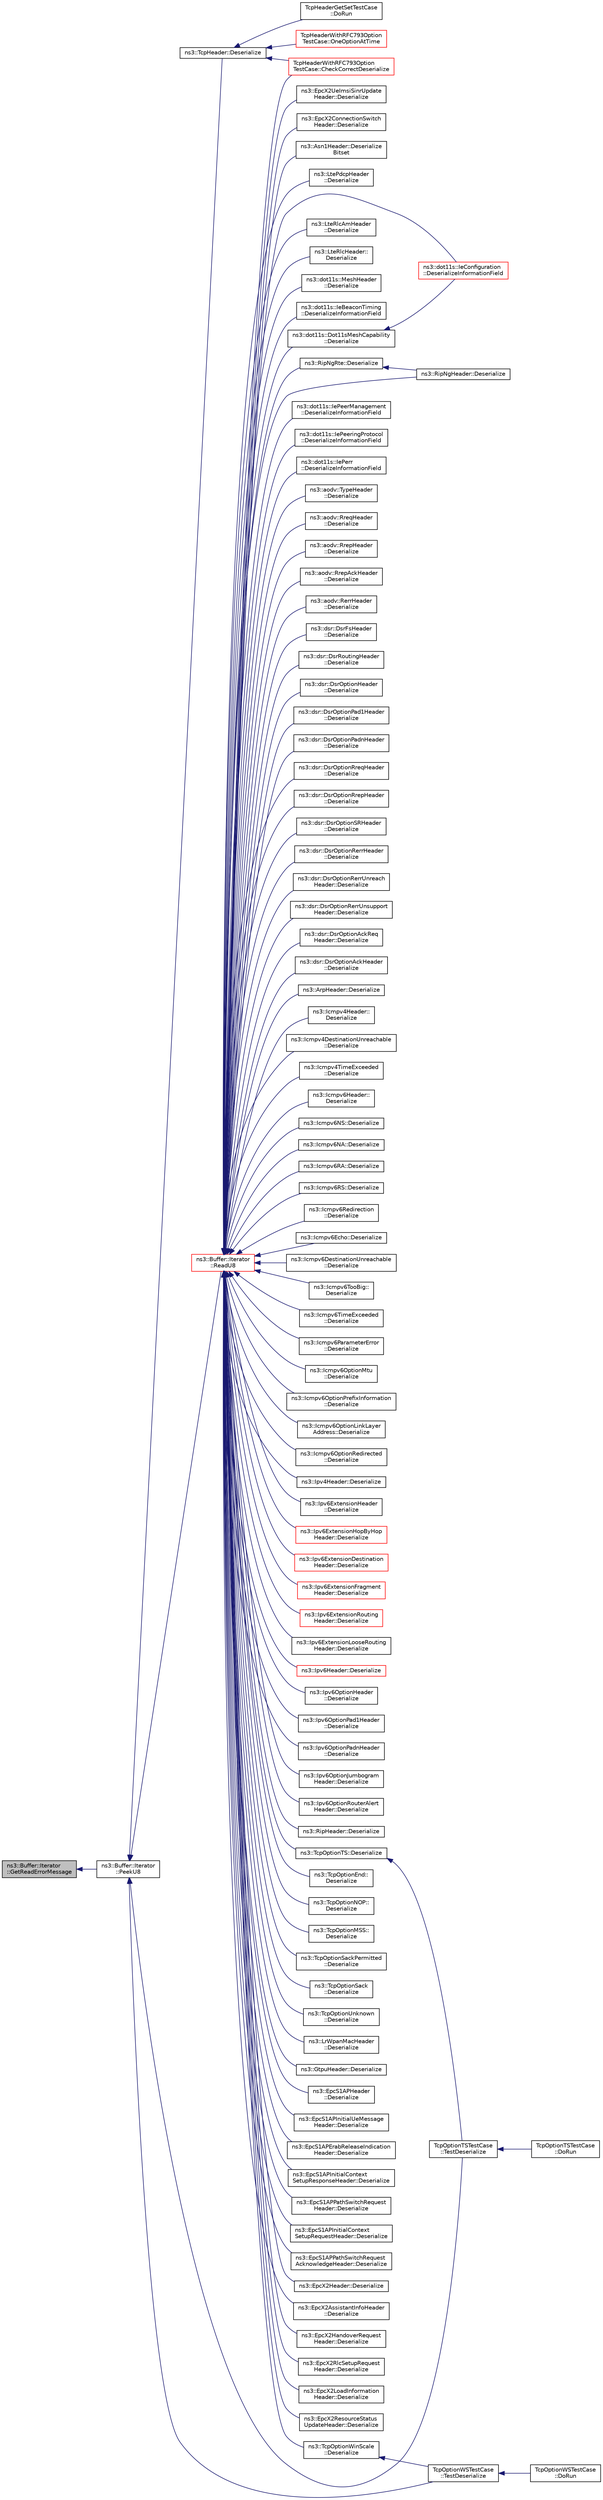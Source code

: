 digraph "ns3::Buffer::Iterator::GetReadErrorMessage"
{
  edge [fontname="Helvetica",fontsize="10",labelfontname="Helvetica",labelfontsize="10"];
  node [fontname="Helvetica",fontsize="10",shape=record];
  rankdir="LR";
  Node1 [label="ns3::Buffer::Iterator\l::GetReadErrorMessage",height=0.2,width=0.4,color="black", fillcolor="grey75", style="filled", fontcolor="black"];
  Node1 -> Node2 [dir="back",color="midnightblue",fontsize="10",style="solid"];
  Node2 [label="ns3::Buffer::Iterator\l::PeekU8",height=0.2,width=0.4,color="black", fillcolor="white", style="filled",URL="$d0/daf/classns3_1_1Buffer_1_1Iterator.html#aeba1e13bebc9775be31e37baf9e75a73"];
  Node2 -> Node3 [dir="back",color="midnightblue",fontsize="10",style="solid"];
  Node3 [label="ns3::TcpHeader::Deserialize",height=0.2,width=0.4,color="black", fillcolor="white", style="filled",URL="$d0/d46/classns3_1_1TcpHeader.html#ac9ebbec6f00c4d7d040c1d68dbe8c793"];
  Node3 -> Node4 [dir="back",color="midnightblue",fontsize="10",style="solid"];
  Node4 [label="TcpHeaderGetSetTestCase\l::DoRun",height=0.2,width=0.4,color="black", fillcolor="white", style="filled",URL="$d0/d33/classTcpHeaderGetSetTestCase.html#ae5c6a3e802b8648d197d5a22509acf49",tooltip="Implementation to actually run this TestCase. "];
  Node3 -> Node5 [dir="back",color="midnightblue",fontsize="10",style="solid"];
  Node5 [label="TcpHeaderWithRFC793Option\lTestCase::CheckCorrectDeserialize",height=0.2,width=0.4,color="red", fillcolor="white", style="filled",URL="$d6/d39/classTcpHeaderWithRFC793OptionTestCase.html#ad8478f3d6d33caa92f933389f8d8419b",tooltip="Check the correct header deserialization. "];
  Node3 -> Node6 [dir="back",color="midnightblue",fontsize="10",style="solid"];
  Node6 [label="TcpHeaderWithRFC793Option\lTestCase::OneOptionAtTime",height=0.2,width=0.4,color="red", fillcolor="white", style="filled",URL="$d6/d39/classTcpHeaderWithRFC793OptionTestCase.html#a4f736353f198886b49418a84756e48de",tooltip="Check an header with only one kind of option. "];
  Node2 -> Node7 [dir="back",color="midnightblue",fontsize="10",style="solid"];
  Node7 [label="TcpOptionWSTestCase\l::TestDeserialize",height=0.2,width=0.4,color="black", fillcolor="white", style="filled",URL="$dc/dd4/classTcpOptionWSTestCase.html#a345cb1defb9412d11084af2c99bd32e9",tooltip="Deserialization test. "];
  Node7 -> Node8 [dir="back",color="midnightblue",fontsize="10",style="solid"];
  Node8 [label="TcpOptionWSTestCase\l::DoRun",height=0.2,width=0.4,color="black", fillcolor="white", style="filled",URL="$dc/dd4/classTcpOptionWSTestCase.html#ade54e1b2acc4fe1ba2cb80dee7a35b78",tooltip="Implementation to actually run this TestCase. "];
  Node2 -> Node9 [dir="back",color="midnightblue",fontsize="10",style="solid"];
  Node9 [label="TcpOptionTSTestCase\l::TestDeserialize",height=0.2,width=0.4,color="black", fillcolor="white", style="filled",URL="$d9/d80/classTcpOptionTSTestCase.html#aadd81683ca04ef16306e8571c67dcf65",tooltip="Deserialization test. "];
  Node9 -> Node10 [dir="back",color="midnightblue",fontsize="10",style="solid"];
  Node10 [label="TcpOptionTSTestCase\l::DoRun",height=0.2,width=0.4,color="black", fillcolor="white", style="filled",URL="$d9/d80/classTcpOptionTSTestCase.html#a53011c31faadadd5da00292ee7544b35",tooltip="Implementation to actually run this TestCase. "];
  Node2 -> Node11 [dir="back",color="midnightblue",fontsize="10",style="solid"];
  Node11 [label="ns3::Buffer::Iterator\l::ReadU8",height=0.2,width=0.4,color="red", fillcolor="white", style="filled",URL="$d0/daf/classns3_1_1Buffer_1_1Iterator.html#a7d7d5299e27ecf41aef37e315984ad5a"];
  Node11 -> Node12 [dir="back",color="midnightblue",fontsize="10",style="solid"];
  Node12 [label="ns3::aodv::TypeHeader\l::Deserialize",height=0.2,width=0.4,color="black", fillcolor="white", style="filled",URL="$d7/d53/classns3_1_1aodv_1_1TypeHeader.html#a1008c3c92926976b0bcf863508f0073a"];
  Node11 -> Node13 [dir="back",color="midnightblue",fontsize="10",style="solid"];
  Node13 [label="ns3::aodv::RreqHeader\l::Deserialize",height=0.2,width=0.4,color="black", fillcolor="white", style="filled",URL="$db/d7d/classns3_1_1aodv_1_1RreqHeader.html#a088f14d7f2fc75ee53fb03b689fc9443"];
  Node11 -> Node14 [dir="back",color="midnightblue",fontsize="10",style="solid"];
  Node14 [label="ns3::aodv::RrepHeader\l::Deserialize",height=0.2,width=0.4,color="black", fillcolor="white", style="filled",URL="$df/d54/classns3_1_1aodv_1_1RrepHeader.html#a04a25ec636230a30d39bff020569f129"];
  Node11 -> Node15 [dir="back",color="midnightblue",fontsize="10",style="solid"];
  Node15 [label="ns3::aodv::RrepAckHeader\l::Deserialize",height=0.2,width=0.4,color="black", fillcolor="white", style="filled",URL="$d7/d46/classns3_1_1aodv_1_1RrepAckHeader.html#a1283b1b1b365a0c8fb67cc327dec46d7"];
  Node11 -> Node16 [dir="back",color="midnightblue",fontsize="10",style="solid"];
  Node16 [label="ns3::aodv::RerrHeader\l::Deserialize",height=0.2,width=0.4,color="black", fillcolor="white", style="filled",URL="$d2/df8/classns3_1_1aodv_1_1RerrHeader.html#a6b1816ffe9a9cc9d4f4eb57f25780472"];
  Node11 -> Node17 [dir="back",color="midnightblue",fontsize="10",style="solid"];
  Node17 [label="ns3::dsr::DsrFsHeader\l::Deserialize",height=0.2,width=0.4,color="black", fillcolor="white", style="filled",URL="$dc/dc2/classns3_1_1dsr_1_1DsrFsHeader.html#acb5736dd005d323eefae5cc9db9eb5b9",tooltip="Deserialize the packet. "];
  Node11 -> Node18 [dir="back",color="midnightblue",fontsize="10",style="solid"];
  Node18 [label="ns3::dsr::DsrRoutingHeader\l::Deserialize",height=0.2,width=0.4,color="black", fillcolor="white", style="filled",URL="$dd/d47/classns3_1_1dsr_1_1DsrRoutingHeader.html#aa3440ffd0d425f8562e313aea165c433",tooltip="Deserialize the packet. "];
  Node11 -> Node19 [dir="back",color="midnightblue",fontsize="10",style="solid"];
  Node19 [label="ns3::dsr::DsrOptionHeader\l::Deserialize",height=0.2,width=0.4,color="black", fillcolor="white", style="filled",URL="$da/d3b/classns3_1_1dsr_1_1DsrOptionHeader.html#ab44c93c37011591950bb95730c1c5b06",tooltip="Deserialize the packet. "];
  Node11 -> Node20 [dir="back",color="midnightblue",fontsize="10",style="solid"];
  Node20 [label="ns3::dsr::DsrOptionPad1Header\l::Deserialize",height=0.2,width=0.4,color="black", fillcolor="white", style="filled",URL="$d2/d3f/classns3_1_1dsr_1_1DsrOptionPad1Header.html#ab040965b45b9e8d3485110e5dba1894f",tooltip="Deserialize the packet. "];
  Node11 -> Node21 [dir="back",color="midnightblue",fontsize="10",style="solid"];
  Node21 [label="ns3::dsr::DsrOptionPadnHeader\l::Deserialize",height=0.2,width=0.4,color="black", fillcolor="white", style="filled",URL="$df/df0/classns3_1_1dsr_1_1DsrOptionPadnHeader.html#aba1dc34ff93da84dc1a9db15134cd140",tooltip="Deserialize the packet. "];
  Node11 -> Node22 [dir="back",color="midnightblue",fontsize="10",style="solid"];
  Node22 [label="ns3::dsr::DsrOptionRreqHeader\l::Deserialize",height=0.2,width=0.4,color="black", fillcolor="white", style="filled",URL="$d9/d21/classns3_1_1dsr_1_1DsrOptionRreqHeader.html#a7cf6a4240408c554fe4ca6ea9b266651",tooltip="Deserialize the packet. "];
  Node11 -> Node23 [dir="back",color="midnightblue",fontsize="10",style="solid"];
  Node23 [label="ns3::dsr::DsrOptionRrepHeader\l::Deserialize",height=0.2,width=0.4,color="black", fillcolor="white", style="filled",URL="$d8/d40/classns3_1_1dsr_1_1DsrOptionRrepHeader.html#a712214d2e33913f631092ddaccfdb774",tooltip="Deserialize the packet. "];
  Node11 -> Node24 [dir="back",color="midnightblue",fontsize="10",style="solid"];
  Node24 [label="ns3::dsr::DsrOptionSRHeader\l::Deserialize",height=0.2,width=0.4,color="black", fillcolor="white", style="filled",URL="$dc/d0a/classns3_1_1dsr_1_1DsrOptionSRHeader.html#a83a9b996c0be40f74b61f8b56f82330e",tooltip="Deserialize the packet. "];
  Node11 -> Node25 [dir="back",color="midnightblue",fontsize="10",style="solid"];
  Node25 [label="ns3::dsr::DsrOptionRerrHeader\l::Deserialize",height=0.2,width=0.4,color="black", fillcolor="white", style="filled",URL="$d6/d26/classns3_1_1dsr_1_1DsrOptionRerrHeader.html#ab8bc84d5e10a371524ed37035db5dbec",tooltip="Deserialize the packet. "];
  Node11 -> Node26 [dir="back",color="midnightblue",fontsize="10",style="solid"];
  Node26 [label="ns3::dsr::DsrOptionRerrUnreach\lHeader::Deserialize",height=0.2,width=0.4,color="black", fillcolor="white", style="filled",URL="$d0/d90/classns3_1_1dsr_1_1DsrOptionRerrUnreachHeader.html#ab6cda2c6108b5a5076941b7f541ef320",tooltip="Deserialize the packet. "];
  Node11 -> Node27 [dir="back",color="midnightblue",fontsize="10",style="solid"];
  Node27 [label="ns3::dsr::DsrOptionRerrUnsupport\lHeader::Deserialize",height=0.2,width=0.4,color="black", fillcolor="white", style="filled",URL="$db/df8/classns3_1_1dsr_1_1DsrOptionRerrUnsupportHeader.html#ad568e52cacee0c67a43338e8838806a5",tooltip="Deserialize the packet. "];
  Node11 -> Node28 [dir="back",color="midnightblue",fontsize="10",style="solid"];
  Node28 [label="ns3::dsr::DsrOptionAckReq\lHeader::Deserialize",height=0.2,width=0.4,color="black", fillcolor="white", style="filled",URL="$de/de7/classns3_1_1dsr_1_1DsrOptionAckReqHeader.html#a5c7c9641d41346faf881a4d7df0f36c7",tooltip="Deserialize the packet. "];
  Node11 -> Node29 [dir="back",color="midnightblue",fontsize="10",style="solid"];
  Node29 [label="ns3::dsr::DsrOptionAckHeader\l::Deserialize",height=0.2,width=0.4,color="black", fillcolor="white", style="filled",URL="$db/d30/classns3_1_1dsr_1_1DsrOptionAckHeader.html#a0c7f637f03ac2f48cfabfd8f18671a39",tooltip="Deserialize the packet. "];
  Node11 -> Node30 [dir="back",color="midnightblue",fontsize="10",style="solid"];
  Node30 [label="ns3::ArpHeader::Deserialize",height=0.2,width=0.4,color="black", fillcolor="white", style="filled",URL="$db/d42/classns3_1_1ArpHeader.html#ac4ac02b6ff4125d41dfe52593f23718d"];
  Node11 -> Node31 [dir="back",color="midnightblue",fontsize="10",style="solid"];
  Node31 [label="ns3::Icmpv4Header::\lDeserialize",height=0.2,width=0.4,color="black", fillcolor="white", style="filled",URL="$d6/dde/classns3_1_1Icmpv4Header.html#a9993df289cc6aa4b6cf93bb91aa13024"];
  Node11 -> Node32 [dir="back",color="midnightblue",fontsize="10",style="solid"];
  Node32 [label="ns3::Icmpv4DestinationUnreachable\l::Deserialize",height=0.2,width=0.4,color="black", fillcolor="white", style="filled",URL="$d6/daf/classns3_1_1Icmpv4DestinationUnreachable.html#ab27e34a3e2436724ebb483d8acd58ea7"];
  Node11 -> Node33 [dir="back",color="midnightblue",fontsize="10",style="solid"];
  Node33 [label="ns3::Icmpv4TimeExceeded\l::Deserialize",height=0.2,width=0.4,color="black", fillcolor="white", style="filled",URL="$dc/de0/classns3_1_1Icmpv4TimeExceeded.html#a593880fbc22985333cbfb9def08aeca5"];
  Node11 -> Node34 [dir="back",color="midnightblue",fontsize="10",style="solid"];
  Node34 [label="ns3::Icmpv6Header::\lDeserialize",height=0.2,width=0.4,color="black", fillcolor="white", style="filled",URL="$d9/d73/classns3_1_1Icmpv6Header.html#a7507f363f31e23fb11ceb21aec6be469",tooltip="Deserialize the packet. "];
  Node11 -> Node35 [dir="back",color="midnightblue",fontsize="10",style="solid"];
  Node35 [label="ns3::Icmpv6NS::Deserialize",height=0.2,width=0.4,color="black", fillcolor="white", style="filled",URL="$d7/da5/classns3_1_1Icmpv6NS.html#aa2fa4464ead95a030997d55f1f023dc0",tooltip="Deserialize the packet. "];
  Node11 -> Node36 [dir="back",color="midnightblue",fontsize="10",style="solid"];
  Node36 [label="ns3::Icmpv6NA::Deserialize",height=0.2,width=0.4,color="black", fillcolor="white", style="filled",URL="$d2/de8/classns3_1_1Icmpv6NA.html#ade6ada5c42f4342a466139d75699718b",tooltip="Deserialize the packet. "];
  Node11 -> Node37 [dir="back",color="midnightblue",fontsize="10",style="solid"];
  Node37 [label="ns3::Icmpv6RA::Deserialize",height=0.2,width=0.4,color="black", fillcolor="white", style="filled",URL="$da/d73/classns3_1_1Icmpv6RA.html#a91908412f051db52bd63b7a0d01c1117",tooltip="Deserialize the packet. "];
  Node11 -> Node38 [dir="back",color="midnightblue",fontsize="10",style="solid"];
  Node38 [label="ns3::Icmpv6RS::Deserialize",height=0.2,width=0.4,color="black", fillcolor="white", style="filled",URL="$da/d2f/classns3_1_1Icmpv6RS.html#a9b7bf06890d0aa82bc87bf70cf6181dd",tooltip="Deserialize the packet. "];
  Node11 -> Node39 [dir="back",color="midnightblue",fontsize="10",style="solid"];
  Node39 [label="ns3::Icmpv6Redirection\l::Deserialize",height=0.2,width=0.4,color="black", fillcolor="white", style="filled",URL="$de/da3/classns3_1_1Icmpv6Redirection.html#abcfbc9f63e544250bb40c302c0537788",tooltip="Deserialize the packet. "];
  Node11 -> Node40 [dir="back",color="midnightblue",fontsize="10",style="solid"];
  Node40 [label="ns3::Icmpv6Echo::Deserialize",height=0.2,width=0.4,color="black", fillcolor="white", style="filled",URL="$d6/d5b/classns3_1_1Icmpv6Echo.html#ad3ce875667e23c4b406860d6d95c3385",tooltip="Deserialize the packet. "];
  Node11 -> Node41 [dir="back",color="midnightblue",fontsize="10",style="solid"];
  Node41 [label="ns3::Icmpv6DestinationUnreachable\l::Deserialize",height=0.2,width=0.4,color="black", fillcolor="white", style="filled",URL="$d1/deb/classns3_1_1Icmpv6DestinationUnreachable.html#aab4cce60f9e44ae3bdca60d7157c1cd1",tooltip="Deserialize the packet. "];
  Node11 -> Node42 [dir="back",color="midnightblue",fontsize="10",style="solid"];
  Node42 [label="ns3::Icmpv6TooBig::\lDeserialize",height=0.2,width=0.4,color="black", fillcolor="white", style="filled",URL="$d3/d1b/classns3_1_1Icmpv6TooBig.html#a2d0f077afd744d980a93fee1b5df93a4",tooltip="Deserialize the packet. "];
  Node11 -> Node43 [dir="back",color="midnightblue",fontsize="10",style="solid"];
  Node43 [label="ns3::Icmpv6TimeExceeded\l::Deserialize",height=0.2,width=0.4,color="black", fillcolor="white", style="filled",URL="$d5/db1/classns3_1_1Icmpv6TimeExceeded.html#aaa984e51f29224f2bddd776dae8154cf",tooltip="Deserialize the packet. "];
  Node11 -> Node44 [dir="back",color="midnightblue",fontsize="10",style="solid"];
  Node44 [label="ns3::Icmpv6ParameterError\l::Deserialize",height=0.2,width=0.4,color="black", fillcolor="white", style="filled",URL="$d8/dd7/classns3_1_1Icmpv6ParameterError.html#a9adc32f79c63175a9dde08e017746794",tooltip="Deserialize the packet. "];
  Node11 -> Node45 [dir="back",color="midnightblue",fontsize="10",style="solid"];
  Node45 [label="ns3::Icmpv6OptionMtu\l::Deserialize",height=0.2,width=0.4,color="black", fillcolor="white", style="filled",URL="$df/d6d/classns3_1_1Icmpv6OptionMtu.html#a047fb91d197554eeb1d3e56f8eb96912",tooltip="Deserialize the packet. "];
  Node11 -> Node46 [dir="back",color="midnightblue",fontsize="10",style="solid"];
  Node46 [label="ns3::Icmpv6OptionPrefixInformation\l::Deserialize",height=0.2,width=0.4,color="black", fillcolor="white", style="filled",URL="$d4/d74/classns3_1_1Icmpv6OptionPrefixInformation.html#a3b88da9dc8b4d1c75b4c89e8d7954f83",tooltip="Deserialize the packet. "];
  Node11 -> Node47 [dir="back",color="midnightblue",fontsize="10",style="solid"];
  Node47 [label="ns3::Icmpv6OptionLinkLayer\lAddress::Deserialize",height=0.2,width=0.4,color="black", fillcolor="white", style="filled",URL="$d5/dba/classns3_1_1Icmpv6OptionLinkLayerAddress.html#a84c1d39a00747d25defb642b7fbdb411",tooltip="Deserialize the packet. "];
  Node11 -> Node48 [dir="back",color="midnightblue",fontsize="10",style="solid"];
  Node48 [label="ns3::Icmpv6OptionRedirected\l::Deserialize",height=0.2,width=0.4,color="black", fillcolor="white", style="filled",URL="$d9/dac/classns3_1_1Icmpv6OptionRedirected.html#a14bb7113257521bbc15a9df4e0e134ba",tooltip="Deserialize the packet. "];
  Node11 -> Node49 [dir="back",color="midnightblue",fontsize="10",style="solid"];
  Node49 [label="ns3::Ipv4Header::Deserialize",height=0.2,width=0.4,color="black", fillcolor="white", style="filled",URL="$d9/df1/classns3_1_1Ipv4Header.html#a4c079e939ba868855ba1fab9e1b0e987"];
  Node11 -> Node50 [dir="back",color="midnightblue",fontsize="10",style="solid"];
  Node50 [label="ns3::Ipv6ExtensionHeader\l::Deserialize",height=0.2,width=0.4,color="black", fillcolor="white", style="filled",URL="$d5/d0e/classns3_1_1Ipv6ExtensionHeader.html#a20381aa4706f87bd373604ea53f3488f",tooltip="Deserialize the packet. "];
  Node11 -> Node51 [dir="back",color="midnightblue",fontsize="10",style="solid"];
  Node51 [label="ns3::Ipv6ExtensionHopByHop\lHeader::Deserialize",height=0.2,width=0.4,color="red", fillcolor="white", style="filled",URL="$d7/d39/classns3_1_1Ipv6ExtensionHopByHopHeader.html#af366694cbc19cd319d8e65700a06082f",tooltip="Deserialize the packet. "];
  Node11 -> Node52 [dir="back",color="midnightblue",fontsize="10",style="solid"];
  Node52 [label="ns3::Ipv6ExtensionDestination\lHeader::Deserialize",height=0.2,width=0.4,color="red", fillcolor="white", style="filled",URL="$d6/d65/classns3_1_1Ipv6ExtensionDestinationHeader.html#afb09b5d3221279bc1fcad100aa950947",tooltip="Deserialize the packet. "];
  Node11 -> Node53 [dir="back",color="midnightblue",fontsize="10",style="solid"];
  Node53 [label="ns3::Ipv6ExtensionFragment\lHeader::Deserialize",height=0.2,width=0.4,color="red", fillcolor="white", style="filled",URL="$dc/dde/classns3_1_1Ipv6ExtensionFragmentHeader.html#ac665209cceae832687c23c0c664e5a5d",tooltip="Deserialize the packet. "];
  Node11 -> Node54 [dir="back",color="midnightblue",fontsize="10",style="solid"];
  Node54 [label="ns3::Ipv6ExtensionRouting\lHeader::Deserialize",height=0.2,width=0.4,color="red", fillcolor="white", style="filled",URL="$d6/d67/classns3_1_1Ipv6ExtensionRoutingHeader.html#aa1084222d3efdae9d445ff8a5b00322a",tooltip="Deserialize the packet. "];
  Node11 -> Node55 [dir="back",color="midnightblue",fontsize="10",style="solid"];
  Node55 [label="ns3::Ipv6ExtensionLooseRouting\lHeader::Deserialize",height=0.2,width=0.4,color="black", fillcolor="white", style="filled",URL="$d4/d09/classns3_1_1Ipv6ExtensionLooseRoutingHeader.html#af1345d6ac6b777807f09c03471a4a635",tooltip="Deserialize the packet. "];
  Node11 -> Node56 [dir="back",color="midnightblue",fontsize="10",style="solid"];
  Node56 [label="ns3::Ipv6Header::Deserialize",height=0.2,width=0.4,color="red", fillcolor="white", style="filled",URL="$d8/d5d/classns3_1_1Ipv6Header.html#ad444d49877468f76bbc9ab1b50e9dd02",tooltip="Deserialize the packet. "];
  Node11 -> Node57 [dir="back",color="midnightblue",fontsize="10",style="solid"];
  Node57 [label="ns3::Ipv6OptionHeader\l::Deserialize",height=0.2,width=0.4,color="black", fillcolor="white", style="filled",URL="$de/d13/classns3_1_1Ipv6OptionHeader.html#a8645f1d17686431f177f7d5f3c38380e",tooltip="Deserialize the packet. "];
  Node11 -> Node58 [dir="back",color="midnightblue",fontsize="10",style="solid"];
  Node58 [label="ns3::Ipv6OptionPad1Header\l::Deserialize",height=0.2,width=0.4,color="black", fillcolor="white", style="filled",URL="$d1/dbf/classns3_1_1Ipv6OptionPad1Header.html#a88590ad835a1a40d88922dd21b42f0b3",tooltip="Deserialize the packet. "];
  Node11 -> Node59 [dir="back",color="midnightblue",fontsize="10",style="solid"];
  Node59 [label="ns3::Ipv6OptionPadnHeader\l::Deserialize",height=0.2,width=0.4,color="black", fillcolor="white", style="filled",URL="$dd/d2f/classns3_1_1Ipv6OptionPadnHeader.html#a11d0524b7407f22ab7dc2e618c7f810a",tooltip="Deserialize the packet. "];
  Node11 -> Node60 [dir="back",color="midnightblue",fontsize="10",style="solid"];
  Node60 [label="ns3::Ipv6OptionJumbogram\lHeader::Deserialize",height=0.2,width=0.4,color="black", fillcolor="white", style="filled",URL="$d0/db7/classns3_1_1Ipv6OptionJumbogramHeader.html#abbd293011adcb442cf53eaf61aa401c6",tooltip="Deserialize the packet. "];
  Node11 -> Node61 [dir="back",color="midnightblue",fontsize="10",style="solid"];
  Node61 [label="ns3::Ipv6OptionRouterAlert\lHeader::Deserialize",height=0.2,width=0.4,color="black", fillcolor="white", style="filled",URL="$d2/da8/classns3_1_1Ipv6OptionRouterAlertHeader.html#a41262149c996341e578a7c4afa32ed61",tooltip="Deserialize the packet. "];
  Node11 -> Node62 [dir="back",color="midnightblue",fontsize="10",style="solid"];
  Node62 [label="ns3::RipHeader::Deserialize",height=0.2,width=0.4,color="black", fillcolor="white", style="filled",URL="$d2/d41/classns3_1_1RipHeader.html#a92e568c6119343ba9ec17f9aff5c5167",tooltip="Deserialize the packet. "];
  Node11 -> Node63 [dir="back",color="midnightblue",fontsize="10",style="solid"];
  Node63 [label="ns3::RipNgRte::Deserialize",height=0.2,width=0.4,color="black", fillcolor="white", style="filled",URL="$d1/ded/classns3_1_1RipNgRte.html#af8ce951466606c60240d903940e2b397",tooltip="Deserialize the packet. "];
  Node63 -> Node64 [dir="back",color="midnightblue",fontsize="10",style="solid"];
  Node64 [label="ns3::RipNgHeader::Deserialize",height=0.2,width=0.4,color="black", fillcolor="white", style="filled",URL="$d8/d03/classns3_1_1RipNgHeader.html#ab6bd6911230599868747821f94e65588",tooltip="Deserialize the packet. "];
  Node11 -> Node64 [dir="back",color="midnightblue",fontsize="10",style="solid"];
  Node11 -> Node65 [dir="back",color="midnightblue",fontsize="10",style="solid"];
  Node65 [label="ns3::TcpOptionEnd::\lDeserialize",height=0.2,width=0.4,color="black", fillcolor="white", style="filled",URL="$d5/db0/classns3_1_1TcpOptionEnd.html#aaddbf35e875a772e30b1889354199574",tooltip="Deserialize the Option from a buffer iterator. "];
  Node11 -> Node66 [dir="back",color="midnightblue",fontsize="10",style="solid"];
  Node66 [label="ns3::TcpOptionNOP::\lDeserialize",height=0.2,width=0.4,color="black", fillcolor="white", style="filled",URL="$d7/d0f/classns3_1_1TcpOptionNOP.html#acaf185cfcb6112d20a4069ba52068c31",tooltip="Deserialize the Option from a buffer iterator. "];
  Node11 -> Node67 [dir="back",color="midnightblue",fontsize="10",style="solid"];
  Node67 [label="ns3::TcpOptionMSS::\lDeserialize",height=0.2,width=0.4,color="black", fillcolor="white", style="filled",URL="$d6/dcc/classns3_1_1TcpOptionMSS.html#aafc8691aa9a68e058098f956bbac1f39",tooltip="Deserialize the Option from a buffer iterator. "];
  Node11 -> Node68 [dir="back",color="midnightblue",fontsize="10",style="solid"];
  Node68 [label="ns3::TcpOptionSackPermitted\l::Deserialize",height=0.2,width=0.4,color="black", fillcolor="white", style="filled",URL="$d5/db9/classns3_1_1TcpOptionSackPermitted.html#aea01c85a14c4b799cddb58d786bdb3b0",tooltip="Deserialize the Option from a buffer iterator. "];
  Node11 -> Node69 [dir="back",color="midnightblue",fontsize="10",style="solid"];
  Node69 [label="ns3::TcpOptionSack\l::Deserialize",height=0.2,width=0.4,color="black", fillcolor="white", style="filled",URL="$d3/d3d/classns3_1_1TcpOptionSack.html#a8bc60b729045eb21b194d9ead50418e9",tooltip="Deserialize the Option from a buffer iterator. "];
  Node11 -> Node70 [dir="back",color="midnightblue",fontsize="10",style="solid"];
  Node70 [label="ns3::TcpOptionTS::Deserialize",height=0.2,width=0.4,color="black", fillcolor="white", style="filled",URL="$d0/dbe/classns3_1_1TcpOptionTS.html#ae71464d31dff111b7bb6bf3bd0bd43b3",tooltip="Deserialize the Option from a buffer iterator. "];
  Node70 -> Node9 [dir="back",color="midnightblue",fontsize="10",style="solid"];
  Node11 -> Node71 [dir="back",color="midnightblue",fontsize="10",style="solid"];
  Node71 [label="ns3::TcpOptionWinScale\l::Deserialize",height=0.2,width=0.4,color="black", fillcolor="white", style="filled",URL="$d6/df9/classns3_1_1TcpOptionWinScale.html#a9148d24a4497a28e1b99d2946ca56421",tooltip="Deserialize the Option from a buffer iterator. "];
  Node71 -> Node7 [dir="back",color="midnightblue",fontsize="10",style="solid"];
  Node11 -> Node72 [dir="back",color="midnightblue",fontsize="10",style="solid"];
  Node72 [label="ns3::TcpOptionUnknown\l::Deserialize",height=0.2,width=0.4,color="black", fillcolor="white", style="filled",URL="$df/dc6/classns3_1_1TcpOptionUnknown.html#ae6343958a6ce72ed9133677d1b43866b",tooltip="Deserialize the Option from a buffer iterator. "];
  Node11 -> Node5 [dir="back",color="midnightblue",fontsize="10",style="solid"];
  Node11 -> Node73 [dir="back",color="midnightblue",fontsize="10",style="solid"];
  Node73 [label="ns3::LrWpanMacHeader\l::Deserialize",height=0.2,width=0.4,color="black", fillcolor="white", style="filled",URL="$d8/db7/classns3_1_1LrWpanMacHeader.html#aab33c3f99445389aba5e08b45189c873"];
  Node11 -> Node74 [dir="back",color="midnightblue",fontsize="10",style="solid"];
  Node74 [label="ns3::GtpuHeader::Deserialize",height=0.2,width=0.4,color="black", fillcolor="white", style="filled",URL="$da/dd7/classns3_1_1GtpuHeader.html#a596afe8b38ef02b724ea20bd98733c1a"];
  Node11 -> Node75 [dir="back",color="midnightblue",fontsize="10",style="solid"];
  Node75 [label="ns3::EpcS1APHeader\l::Deserialize",height=0.2,width=0.4,color="black", fillcolor="white", style="filled",URL="$d8/d13/classns3_1_1EpcS1APHeader.html#a744f250feb1d75cf58ec04c2ca8d32f9"];
  Node11 -> Node76 [dir="back",color="midnightblue",fontsize="10",style="solid"];
  Node76 [label="ns3::EpcS1APInitialUeMessage\lHeader::Deserialize",height=0.2,width=0.4,color="black", fillcolor="white", style="filled",URL="$d3/d99/classns3_1_1EpcS1APInitialUeMessageHeader.html#a74d198c4856c95609d20484363e75591"];
  Node11 -> Node77 [dir="back",color="midnightblue",fontsize="10",style="solid"];
  Node77 [label="ns3::EpcS1APErabReleaseIndication\lHeader::Deserialize",height=0.2,width=0.4,color="black", fillcolor="white", style="filled",URL="$dc/dd0/classns3_1_1EpcS1APErabReleaseIndicationHeader.html#a36372fbdcd57de3a3f7ee8c5e3269021"];
  Node11 -> Node78 [dir="back",color="midnightblue",fontsize="10",style="solid"];
  Node78 [label="ns3::EpcS1APInitialContext\lSetupResponseHeader::Deserialize",height=0.2,width=0.4,color="black", fillcolor="white", style="filled",URL="$d0/de4/classns3_1_1EpcS1APInitialContextSetupResponseHeader.html#a75dba269a5c42762f530a7d731a77a15"];
  Node11 -> Node79 [dir="back",color="midnightblue",fontsize="10",style="solid"];
  Node79 [label="ns3::EpcS1APPathSwitchRequest\lHeader::Deserialize",height=0.2,width=0.4,color="black", fillcolor="white", style="filled",URL="$d1/dc9/classns3_1_1EpcS1APPathSwitchRequestHeader.html#a700df028f1953037b8243c2d9e6ba604"];
  Node11 -> Node80 [dir="back",color="midnightblue",fontsize="10",style="solid"];
  Node80 [label="ns3::EpcS1APInitialContext\lSetupRequestHeader::Deserialize",height=0.2,width=0.4,color="black", fillcolor="white", style="filled",URL="$de/d31/classns3_1_1EpcS1APInitialContextSetupRequestHeader.html#ae21622e00ebb8de41588e2798a76da9b"];
  Node11 -> Node81 [dir="back",color="midnightblue",fontsize="10",style="solid"];
  Node81 [label="ns3::EpcS1APPathSwitchRequest\lAcknowledgeHeader::Deserialize",height=0.2,width=0.4,color="black", fillcolor="white", style="filled",URL="$d0/d37/classns3_1_1EpcS1APPathSwitchRequestAcknowledgeHeader.html#ab487b927de1ce730d417cbc878b6ec6c"];
  Node11 -> Node82 [dir="back",color="midnightblue",fontsize="10",style="solid"];
  Node82 [label="ns3::EpcX2Header::Deserialize",height=0.2,width=0.4,color="black", fillcolor="white", style="filled",URL="$da/d09/classns3_1_1EpcX2Header.html#a82e58d8c30d9b8b58ee4ed8e61cffc52"];
  Node11 -> Node83 [dir="back",color="midnightblue",fontsize="10",style="solid"];
  Node83 [label="ns3::EpcX2AssistantInfoHeader\l::Deserialize",height=0.2,width=0.4,color="black", fillcolor="white", style="filled",URL="$dc/da7/classns3_1_1EpcX2AssistantInfoHeader.html#af56c3034b3963ab2c7bb7e0303761998"];
  Node11 -> Node84 [dir="back",color="midnightblue",fontsize="10",style="solid"];
  Node84 [label="ns3::EpcX2HandoverRequest\lHeader::Deserialize",height=0.2,width=0.4,color="black", fillcolor="white", style="filled",URL="$d7/db8/classns3_1_1EpcX2HandoverRequestHeader.html#ab7fe92cfc44a8726ea13dcd87c94ad45"];
  Node11 -> Node85 [dir="back",color="midnightblue",fontsize="10",style="solid"];
  Node85 [label="ns3::EpcX2RlcSetupRequest\lHeader::Deserialize",height=0.2,width=0.4,color="black", fillcolor="white", style="filled",URL="$d6/d69/classns3_1_1EpcX2RlcSetupRequestHeader.html#ab64b80db08357eeb22e736e43a4cc354"];
  Node11 -> Node86 [dir="back",color="midnightblue",fontsize="10",style="solid"];
  Node86 [label="ns3::EpcX2LoadInformation\lHeader::Deserialize",height=0.2,width=0.4,color="black", fillcolor="white", style="filled",URL="$d1/d66/classns3_1_1EpcX2LoadInformationHeader.html#aa437f42a2a2c53faa32596ce3e9cf287"];
  Node11 -> Node87 [dir="back",color="midnightblue",fontsize="10",style="solid"];
  Node87 [label="ns3::EpcX2ResourceStatus\lUpdateHeader::Deserialize",height=0.2,width=0.4,color="black", fillcolor="white", style="filled",URL="$db/d28/classns3_1_1EpcX2ResourceStatusUpdateHeader.html#a170d7fdf963b464d12e7df7a2146ef35"];
  Node11 -> Node88 [dir="back",color="midnightblue",fontsize="10",style="solid"];
  Node88 [label="ns3::EpcX2UeImsiSinrUpdate\lHeader::Deserialize",height=0.2,width=0.4,color="black", fillcolor="white", style="filled",URL="$d9/d16/classns3_1_1EpcX2UeImsiSinrUpdateHeader.html#a38f91452859d0982b1036c144dd92e8f"];
  Node11 -> Node89 [dir="back",color="midnightblue",fontsize="10",style="solid"];
  Node89 [label="ns3::EpcX2ConnectionSwitch\lHeader::Deserialize",height=0.2,width=0.4,color="black", fillcolor="white", style="filled",URL="$d5/df6/classns3_1_1EpcX2ConnectionSwitchHeader.html#ac8c9705aa6320cb49a5402867552c910"];
  Node11 -> Node90 [dir="back",color="midnightblue",fontsize="10",style="solid"];
  Node90 [label="ns3::Asn1Header::Deserialize\lBitset",height=0.2,width=0.4,color="black", fillcolor="white", style="filled",URL="$d4/d02/classns3_1_1Asn1Header.html#a018a0c9ee5c4d12e28cece97cc1a490a"];
  Node11 -> Node91 [dir="back",color="midnightblue",fontsize="10",style="solid"];
  Node91 [label="ns3::LtePdcpHeader\l::Deserialize",height=0.2,width=0.4,color="black", fillcolor="white", style="filled",URL="$de/d47/classns3_1_1LtePdcpHeader.html#a575d529e9229a6fc54227a01598b5661"];
  Node11 -> Node92 [dir="back",color="midnightblue",fontsize="10",style="solid"];
  Node92 [label="ns3::LteRlcAmHeader\l::Deserialize",height=0.2,width=0.4,color="black", fillcolor="white", style="filled",URL="$d0/da6/classns3_1_1LteRlcAmHeader.html#abc3714ee128319f59a491a97622c2690"];
  Node11 -> Node93 [dir="back",color="midnightblue",fontsize="10",style="solid"];
  Node93 [label="ns3::LteRlcHeader::\lDeserialize",height=0.2,width=0.4,color="black", fillcolor="white", style="filled",URL="$db/dd2/classns3_1_1LteRlcHeader.html#a7b1753869046358b6236cfcb7114d061"];
  Node11 -> Node94 [dir="back",color="midnightblue",fontsize="10",style="solid"];
  Node94 [label="ns3::dot11s::MeshHeader\l::Deserialize",height=0.2,width=0.4,color="black", fillcolor="white", style="filled",URL="$d2/de1/classns3_1_1dot11s_1_1MeshHeader.html#ae1d5bb8426d5bb59885db11f699f436c"];
  Node11 -> Node95 [dir="back",color="midnightblue",fontsize="10",style="solid"];
  Node95 [label="ns3::dot11s::IeBeaconTiming\l::DeserializeInformationField",height=0.2,width=0.4,color="black", fillcolor="white", style="filled",URL="$db/d28/classns3_1_1dot11s_1_1IeBeaconTiming.html#a5149f425c361a13f0b17083b71d46959"];
  Node11 -> Node96 [dir="back",color="midnightblue",fontsize="10",style="solid"];
  Node96 [label="ns3::dot11s::Dot11sMeshCapability\l::Deserialize",height=0.2,width=0.4,color="black", fillcolor="white", style="filled",URL="$de/ded/classns3_1_1dot11s_1_1Dot11sMeshCapability.html#ae384fc4d77bb7dbd00977fbfb3d8b9ec"];
  Node96 -> Node97 [dir="back",color="midnightblue",fontsize="10",style="solid"];
  Node97 [label="ns3::dot11s::IeConfiguration\l::DeserializeInformationField",height=0.2,width=0.4,color="red", fillcolor="white", style="filled",URL="$d0/d3e/classns3_1_1dot11s_1_1IeConfiguration.html#a27f798747d2d223b87439104fc5d6855"];
  Node11 -> Node97 [dir="back",color="midnightblue",fontsize="10",style="solid"];
  Node11 -> Node98 [dir="back",color="midnightblue",fontsize="10",style="solid"];
  Node98 [label="ns3::dot11s::IePeerManagement\l::DeserializeInformationField",height=0.2,width=0.4,color="black", fillcolor="white", style="filled",URL="$d6/d50/classns3_1_1dot11s_1_1IePeerManagement.html#a6748d7d322a37a1ec741f9f0fa3134a0"];
  Node11 -> Node99 [dir="back",color="midnightblue",fontsize="10",style="solid"];
  Node99 [label="ns3::dot11s::IePeeringProtocol\l::DeserializeInformationField",height=0.2,width=0.4,color="black", fillcolor="white", style="filled",URL="$d5/dc0/classns3_1_1dot11s_1_1IePeeringProtocol.html#a818bd2c9533e538da6a2cdee0f9c8953"];
  Node11 -> Node100 [dir="back",color="midnightblue",fontsize="10",style="solid"];
  Node100 [label="ns3::dot11s::IePerr\l::DeserializeInformationField",height=0.2,width=0.4,color="black", fillcolor="white", style="filled",URL="$d0/d39/classns3_1_1dot11s_1_1IePerr.html#a1fbb240ad4b0dfc2a7b93b917016cc88"];
}

